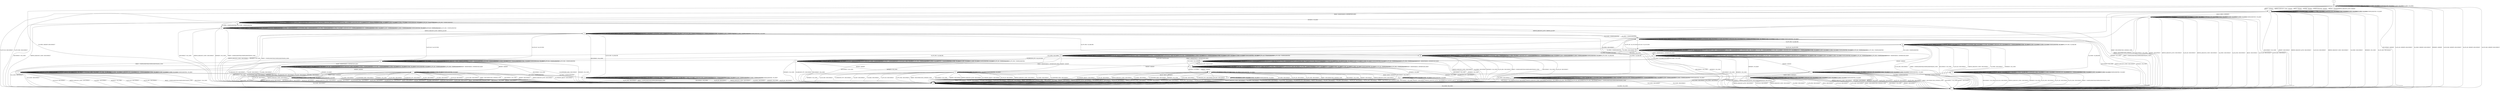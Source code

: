 digraph "" {
	graph ["Incoming time"=0.27768802642822266,
		"Outgoing time"=0.3613464832305908,
		Output="{'States': 32, 'Transitions': 683, 'Filename': '../results/ssh/OpenSSH-OpenSSH-msat-3.dot'}",
		Reference="{'States': 32, 'Transitions': 683, 'Filename': '../subjects/ssh/OpenSSH.dot'}",
		Solver=msat,
		Updated="{'States': 32, 'Transitions': 683, 'Filename': '../subjects/ssh/OpenSSH.dot'}",
		"f-measure"=1.0,
		precision=1.0,
		recall=1.0
	];
	a -> a	[key=0,
		label="SERVICE_REQUEST_AUTH / NO_RESP"];
	a -> a	[key=1,
		label="CH_WINDOW_ADJUST / NO_RESP"];
	a -> a	[key=2,
		label="DEBUG / NO_RESP"];
	a -> a	[key=3,
		label="UA_PK_OK / UNIMPLEMENTED"];
	a -> a	[key=4,
		label="SERVICE_REQUEST_CONN / NO_RESP"];
	a -> a	[key=5,
		label="UA_NONE / UNIMPLEMENTED"];
	a -> a	[key=6,
		label="UA_PK_NOK / UNIMPLEMENTED"];
	a -> a	[key=7,
		label="CH_OPEN / CH_MAX"];
	a -> a	[key=8,
		label="KEX30 / NO_RESP"];
	a -> a	[key=9,
		label="IGNORE / NO_RESP"];
	a -> a	[key=10,
		label="UNIMPLEMENTED / NO_RESP"];
	a -> a	[key=11,
		label="UA_PW_OK / UNIMPLEMENTED"];
	a -> a	[key=12,
		label="UA_PW_NOK / UNIMPLEMENTED"];
	a -> a	[key=13,
		label="REKEY / KEXINIT|KEX31+NEWKEYS|NO_RESP"];
	a -> j	[key=0,
		label="KEXINIT / KEXINIT"];
	a -> m	[key=0,
		label="DISCONNECT / NO_CONN"];
	a -> m	[key=1,
		label="CH_EXTENDED_DATA / DISCONNECT"];
	a -> m	[key=2,
		label="NEWKEYS / NO_CONN"];
	a -> m	[key=3,
		label="CH_REQUEST_PTY / DISCONNECT"];
	a -> m	[key=4,
		label="CH_EOF / DISCONNECT"];
	a -> m	[key=5,
		label="CH_DATA / DISCONNECT"];
	a -> r	[key=0,
		label="CH_CLOSE / DISCONNECT"];
	b -> b	[key=0,
		label="KEXINIT / UNIMPLEMENTED"];
	b -> b	[key=1,
		label="SERVICE_REQUEST_AUTH / SERVICE_ACCEPT"];
	b -> b	[key=2,
		label="CH_WINDOW_ADJUST / CH_NONE"];
	b -> b	[key=3,
		label="DEBUG / NO_RESP"];
	b -> b	[key=4,
		label="UA_NONE / UA_FAILURE"];
	b -> b	[key=5,
		label="CH_EXTENDED_DATA / CH_NONE"];
	b -> b	[key=6,
		label="CH_CLOSE / CH_NONE"];
	b -> b	[key=7,
		label="CH_REQUEST_PTY / CH_NONE"];
	b -> b	[key=8,
		label="KEX30 / UNIMPLEMENTED"];
	b -> b	[key=9,
		label="IGNORE / NO_RESP"];
	b -> b	[key=10,
		label="CH_EOF / CH_NONE"];
	b -> b	[key=11,
		label="CH_DATA / CH_NONE"];
	b -> b	[key=12,
		label="UNIMPLEMENTED / NO_RESP"];
	b -> f	[key=0,
		label="CH_OPEN / UNIMPLEMENTED"];
	b -> r	[key=0,
		label="DISCONNECT / NO_CONN"];
	b -> r	[key=1,
		label="UA_PK_OK / DISCONNECT"];
	b -> r	[key=2,
		label="SERVICE_REQUEST_CONN / DISCONNECT"];
	b -> r	[key=3,
		label="NEWKEYS / NO_CONN"];
	b -> r	[key=4,
		label="UA_PK_NOK / DISCONNECT"];
	b -> r	[key=5,
		label="UA_PW_OK / DISCONNECT"];
	b -> r	[key=6,
		label="UA_PW_NOK / DISCONNECT"];
	b -> r	[key=7,
		label="REKEY / UNIMPLEMENTED|UNIMPLEMENTED|NO_CONN"];
	c -> c	[key=0,
		label="SERVICE_REQUEST_AUTH / UNIMPLEMENTED"];
	c -> c	[key=1,
		label="CH_WINDOW_ADJUST / NO_RESP"];
	c -> c	[key=2,
		label="DEBUG / NO_RESP"];
	c -> c	[key=3,
		label="UA_PK_OK / UNIMPLEMENTED"];
	c -> c	[key=4,
		label="SERVICE_REQUEST_CONN / UNIMPLEMENTED"];
	c -> c	[key=5,
		label="UA_NONE / UNIMPLEMENTED"];
	c -> c	[key=6,
		label="CH_EXTENDED_DATA / NO_RESP"];
	c -> c	[key=7,
		label="UA_PK_NOK / UNIMPLEMENTED"];
	c -> c	[key=8,
		label="CH_OPEN / CH_MAX"];
	c -> c	[key=9,
		label="KEX30 / UNIMPLEMENTED"];
	c -> c	[key=10,
		label="IGNORE / NO_RESP"];
	c -> c	[key=11,
		label="CH_EOF / NO_RESP"];
	c -> c	[key=12,
		label="CH_DATA / NO_RESP"];
	c -> c	[key=13,
		label="UNIMPLEMENTED / NO_RESP"];
	c -> c	[key=14,
		label="UA_PW_OK / UNIMPLEMENTED"];
	c -> c	[key=15,
		label="UA_PW_NOK / UNIMPLEMENTED"];
	c -> m	[key=0,
		label="DISCONNECT / NO_CONN"];
	c -> m	[key=1,
		label="NEWKEYS / NO_CONN"];
	c -> m	[key=2,
		label="CH_REQUEST_PTY / DISCONNECT"];
	c -> q	[key=0,
		label="REKEY / KEXINIT|KEX31+NEWKEYS|NO_RESP"];
	c -> s	[key=0,
		label="CH_CLOSE / CH_CLOSE"];
	c -> ee	[key=0,
		label="KEXINIT / KEXINIT"];
	d -> d	[key=0,
		label="SERVICE_REQUEST_AUTH / NO_RESP"];
	d -> d	[key=1,
		label="CH_WINDOW_ADJUST / CH_NONE"];
	d -> d	[key=2,
		label="DEBUG / NO_RESP"];
	d -> d	[key=3,
		label="UA_PK_OK / UNIMPLEMENTED"];
	d -> d	[key=4,
		label="SERVICE_REQUEST_CONN / NO_RESP"];
	d -> d	[key=5,
		label="UA_NONE / UNIMPLEMENTED"];
	d -> d	[key=6,
		label="CH_EXTENDED_DATA / CH_NONE"];
	d -> d	[key=7,
		label="UA_PK_NOK / UNIMPLEMENTED"];
	d -> d	[key=8,
		label="CH_CLOSE / CH_NONE"];
	d -> d	[key=9,
		label="CH_REQUEST_PTY / CH_NONE"];
	d -> d	[key=10,
		label="KEX30 / NO_RESP"];
	d -> d	[key=11,
		label="IGNORE / NO_RESP"];
	d -> d	[key=12,
		label="CH_EOF / CH_NONE"];
	d -> d	[key=13,
		label="CH_DATA / CH_NONE"];
	d -> d	[key=14,
		label="UNIMPLEMENTED / NO_RESP"];
	d -> d	[key=15,
		label="UA_PW_OK / UNIMPLEMENTED"];
	d -> d	[key=16,
		label="UA_PW_NOK / UNIMPLEMENTED"];
	d -> d	[key=17,
		label="REKEY / KEXINIT|KEX31+NEWKEYS|NO_RESP"];
	d -> h	[key=0,
		label="KEXINIT / KEXINIT"];
	d -> n	[key=0,
		label="CH_OPEN / CH_OPEN_SUCCESS"];
	d -> r	[key=0,
		label="DISCONNECT / NO_CONN"];
	d -> r	[key=1,
		label="NEWKEYS / NO_CONN"];
	e -> e	[key=0,
		label="KEXINIT / UNIMPLEMENTED"];
	e -> e	[key=1,
		label="CH_WINDOW_ADJUST / CH_NONE"];
	e -> e	[key=2,
		label="DEBUG / NO_RESP"];
	e -> e	[key=3,
		label="UA_PK_OK / UNIMPLEMENTED"];
	e -> e	[key=4,
		label="UA_NONE / UNIMPLEMENTED"];
	e -> e	[key=5,
		label="CH_EXTENDED_DATA / CH_NONE"];
	e -> e	[key=6,
		label="UA_PK_NOK / UNIMPLEMENTED"];
	e -> e	[key=7,
		label="CH_CLOSE / CH_NONE"];
	e -> e	[key=8,
		label="CH_REQUEST_PTY / CH_NONE"];
	e -> e	[key=9,
		label="KEX30 / UNIMPLEMENTED"];
	e -> e	[key=10,
		label="IGNORE / NO_RESP"];
	e -> e	[key=11,
		label="CH_EOF / CH_NONE"];
	e -> e	[key=12,
		label="CH_DATA / CH_NONE"];
	e -> e	[key=13,
		label="UNIMPLEMENTED / NO_RESP"];
	e -> e	[key=14,
		label="UA_PW_OK / UNIMPLEMENTED"];
	e -> e	[key=15,
		label="UA_PW_NOK / UNIMPLEMENTED"];
	e -> i	[key=0,
		label="SERVICE_REQUEST_AUTH / SERVICE_ACCEPT"];
	e -> p	[key=0,
		label="CH_OPEN / UNIMPLEMENTED"];
	e -> r	[key=0,
		label="DISCONNECT / NO_CONN"];
	e -> r	[key=1,
		label="SERVICE_REQUEST_CONN / DISCONNECT"];
	e -> r	[key=2,
		label="NEWKEYS / NO_CONN"];
	e -> r	[key=3,
		label="REKEY / UNIMPLEMENTED|UNIMPLEMENTED|NO_CONN"];
	f -> b	[key=0,
		label="CH_CLOSE / UNIMPLEMENTED"];
	f -> f	[key=0,
		label="KEXINIT / UNIMPLEMENTED"];
	f -> f	[key=1,
		label="SERVICE_REQUEST_AUTH / SERVICE_ACCEPT"];
	f -> f	[key=2,
		label="CH_WINDOW_ADJUST / UNIMPLEMENTED"];
	f -> f	[key=3,
		label="DEBUG / NO_RESP"];
	f -> f	[key=4,
		label="UA_NONE / UA_FAILURE"];
	f -> f	[key=5,
		label="CH_EXTENDED_DATA / UNIMPLEMENTED"];
	f -> f	[key=6,
		label="CH_OPEN / CH_MAX"];
	f -> f	[key=7,
		label="CH_REQUEST_PTY / UNIMPLEMENTED"];
	f -> f	[key=8,
		label="KEX30 / UNIMPLEMENTED"];
	f -> f	[key=9,
		label="IGNORE / NO_RESP"];
	f -> f	[key=10,
		label="CH_EOF / UNIMPLEMENTED"];
	f -> f	[key=11,
		label="CH_DATA / UNIMPLEMENTED"];
	f -> f	[key=12,
		label="UNIMPLEMENTED / NO_RESP"];
	f -> m	[key=0,
		label="DISCONNECT / NO_CONN"];
	f -> m	[key=1,
		label="UA_PK_OK / DISCONNECT"];
	f -> m	[key=2,
		label="SERVICE_REQUEST_CONN / DISCONNECT"];
	f -> m	[key=3,
		label="NEWKEYS / NO_CONN"];
	f -> m	[key=4,
		label="UA_PK_NOK / DISCONNECT"];
	f -> m	[key=5,
		label="UA_PW_OK / DISCONNECT"];
	f -> m	[key=6,
		label="UA_PW_NOK / DISCONNECT"];
	f -> m	[key=7,
		label="REKEY / UNIMPLEMENTED|UNIMPLEMENTED|NO_CONN"];
	g -> a	[key=0,
		label="REKEY / KEXINIT|KEX31+NEWKEYS|NO_RESP"];
	g -> g	[key=0,
		label="SERVICE_REQUEST_AUTH / UNIMPLEMENTED"];
	g -> g	[key=1,
		label="CH_WINDOW_ADJUST / NO_RESP"];
	g -> g	[key=2,
		label="DEBUG / NO_RESP"];
	g -> g	[key=3,
		label="UA_PK_OK / UNIMPLEMENTED"];
	g -> g	[key=4,
		label="SERVICE_REQUEST_CONN / UNIMPLEMENTED"];
	g -> g	[key=5,
		label="UA_NONE / UNIMPLEMENTED"];
	g -> g	[key=6,
		label="UA_PK_NOK / UNIMPLEMENTED"];
	g -> g	[key=7,
		label="CH_OPEN / CH_MAX"];
	g -> g	[key=8,
		label="KEX30 / UNIMPLEMENTED"];
	g -> g	[key=9,
		label="IGNORE / NO_RESP"];
	g -> g	[key=10,
		label="UNIMPLEMENTED / NO_RESP"];
	g -> g	[key=11,
		label="UA_PW_OK / UNIMPLEMENTED"];
	g -> g	[key=12,
		label="UA_PW_NOK / UNIMPLEMENTED"];
	g -> j	[key=0,
		label="KEXINIT / KEXINIT"];
	g -> m	[key=0,
		label="DISCONNECT / NO_CONN"];
	g -> m	[key=1,
		label="CH_EXTENDED_DATA / DISCONNECT"];
	g -> m	[key=2,
		label="NEWKEYS / NO_CONN"];
	g -> m	[key=3,
		label="CH_REQUEST_PTY / DISCONNECT"];
	g -> m	[key=4,
		label="CH_EOF / DISCONNECT"];
	g -> m	[key=5,
		label="CH_DATA / DISCONNECT"];
	g -> r	[key=0,
		label="CH_CLOSE / DISCONNECT"];
	h -> h	[key=0,
		label="CH_WINDOW_ADJUST / CH_NONE"];
	h -> h	[key=1,
		label="DEBUG / NO_RESP"];
	h -> h	[key=2,
		label="CH_EXTENDED_DATA / CH_NONE"];
	h -> h	[key=3,
		label="CH_CLOSE / CH_NONE"];
	h -> h	[key=4,
		label="CH_REQUEST_PTY / CH_NONE"];
	h -> h	[key=5,
		label="IGNORE / NO_RESP"];
	h -> h	[key=6,
		label="CH_EOF / CH_NONE"];
	h -> h	[key=7,
		label="CH_DATA / CH_NONE"];
	h -> h	[key=8,
		label="UNIMPLEMENTED / NO_RESP"];
	h -> m	[key=0,
		label="CH_OPEN / DISCONNECT"];
	h -> r	[key=0,
		label="DISCONNECT / NO_CONN"];
	h -> r	[key=1,
		label="KEXINIT / DISCONNECT"];
	h -> r	[key=2,
		label="SERVICE_REQUEST_AUTH / DISCONNECT"];
	h -> r	[key=3,
		label="UA_PK_OK / DISCONNECT"];
	h -> r	[key=4,
		label="SERVICE_REQUEST_CONN / DISCONNECT"];
	h -> r	[key=5,
		label="UA_NONE / DISCONNECT"];
	h -> r	[key=6,
		label="NEWKEYS / NO_CONN"];
	h -> r	[key=7,
		label="UA_PK_NOK / DISCONNECT"];
	h -> r	[key=8,
		label="UA_PW_OK / DISCONNECT"];
	h -> r	[key=9,
		label="UA_PW_NOK / DISCONNECT"];
	h -> r	[key=10,
		label="REKEY / DISCONNECT|NO_CONN|NO_CONN"];
	h -> z	[key=0,
		label="KEX30 / KEX31+NEWKEYS"];
	i -> b	[key=0,
		label="UA_NONE / UA_FAILURE"];
	i -> i	[key=0,
		label="KEXINIT / UNIMPLEMENTED"];
	i -> i	[key=1,
		label="SERVICE_REQUEST_AUTH / SERVICE_ACCEPT"];
	i -> i	[key=2,
		label="CH_WINDOW_ADJUST / CH_NONE"];
	i -> i	[key=3,
		label="DEBUG / NO_RESP"];
	i -> i	[key=4,
		label="CH_EXTENDED_DATA / CH_NONE"];
	i -> i	[key=5,
		label="CH_CLOSE / CH_NONE"];
	i -> i	[key=6,
		label="CH_REQUEST_PTY / CH_NONE"];
	i -> i	[key=7,
		label="KEX30 / UNIMPLEMENTED"];
	i -> i	[key=8,
		label="IGNORE / NO_RESP"];
	i -> i	[key=9,
		label="CH_EOF / CH_NONE"];
	i -> i	[key=10,
		label="CH_DATA / CH_NONE"];
	i -> i	[key=11,
		label="UNIMPLEMENTED / NO_RESP"];
	i -> k	[key=0,
		label="CH_OPEN / UNIMPLEMENTED"];
	i -> r	[key=0,
		label="DISCONNECT / NO_CONN"];
	i -> r	[key=1,
		label="SERVICE_REQUEST_CONN / DISCONNECT"];
	i -> r	[key=2,
		label="NEWKEYS / NO_CONN"];
	i -> r	[key=3,
		label="REKEY / UNIMPLEMENTED|UNIMPLEMENTED|NO_CONN"];
	i -> s	[key=0,
		label="UA_PK_OK / UA_SUCCESS"];
	i -> s	[key=1,
		label="UA_PW_OK / UA_SUCCESS"];
	i -> v	[key=0,
		label="UA_PK_NOK / UA_FAILURE"];
	i -> aa	[key=0,
		label="UA_PW_NOK / UA_FAILURE"];
	j -> j	[key=0,
		label="DEBUG / NO_RESP"];
	j -> j	[key=1,
		label="CH_OPEN / CH_MAX"];
	j -> j	[key=2,
		label="IGNORE / NO_RESP"];
	j -> j	[key=3,
		label="UNIMPLEMENTED / NO_RESP"];
	j -> l	[key=0,
		label="KEX30 / KEX31+NEWKEYS"];
	j -> m	[key=0,
		label="DISCONNECT / NO_CONN"];
	j -> m	[key=1,
		label="KEXINIT / DISCONNECT"];
	j -> m	[key=2,
		label="SERVICE_REQUEST_AUTH / DISCONNECT"];
	j -> m	[key=3,
		label="CH_WINDOW_ADJUST / DISCONNECT"];
	j -> m	[key=4,
		label="UA_PK_OK / DISCONNECT"];
	j -> m	[key=5,
		label="SERVICE_REQUEST_CONN / DISCONNECT"];
	j -> m	[key=6,
		label="UA_NONE / DISCONNECT"];
	j -> m	[key=7,
		label="CH_EXTENDED_DATA / DISCONNECT"];
	j -> m	[key=8,
		label="NEWKEYS / NO_CONN"];
	j -> m	[key=9,
		label="UA_PK_NOK / DISCONNECT"];
	j -> m	[key=10,
		label="CH_REQUEST_PTY / DISCONNECT"];
	j -> m	[key=11,
		label="CH_EOF / DISCONNECT"];
	j -> m	[key=12,
		label="CH_DATA / DISCONNECT"];
	j -> m	[key=13,
		label="UA_PW_OK / DISCONNECT"];
	j -> m	[key=14,
		label="UA_PW_NOK / DISCONNECT"];
	j -> m	[key=15,
		label="REKEY / DISCONNECT|NO_CONN|NO_CONN"];
	j -> r	[key=0,
		label="CH_CLOSE / DISCONNECT"];
	k -> f	[key=0,
		label="UA_NONE / UA_FAILURE"];
	k -> g	[key=0,
		label="UA_PK_OK / UA_SUCCESS"];
	k -> g	[key=1,
		label="UA_PW_OK / UA_SUCCESS"];
	k -> i	[key=0,
		label="CH_CLOSE / UNIMPLEMENTED"];
	k -> k	[key=0,
		label="KEXINIT / UNIMPLEMENTED"];
	k -> k	[key=1,
		label="SERVICE_REQUEST_AUTH / SERVICE_ACCEPT"];
	k -> k	[key=2,
		label="CH_WINDOW_ADJUST / UNIMPLEMENTED"];
	k -> k	[key=3,
		label="DEBUG / NO_RESP"];
	k -> k	[key=4,
		label="CH_EXTENDED_DATA / UNIMPLEMENTED"];
	k -> k	[key=5,
		label="CH_OPEN / CH_MAX"];
	k -> k	[key=6,
		label="CH_REQUEST_PTY / UNIMPLEMENTED"];
	k -> k	[key=7,
		label="KEX30 / UNIMPLEMENTED"];
	k -> k	[key=8,
		label="IGNORE / NO_RESP"];
	k -> k	[key=9,
		label="CH_EOF / UNIMPLEMENTED"];
	k -> k	[key=10,
		label="CH_DATA / UNIMPLEMENTED"];
	k -> k	[key=11,
		label="UNIMPLEMENTED / NO_RESP"];
	k -> m	[key=0,
		label="DISCONNECT / NO_CONN"];
	k -> m	[key=1,
		label="SERVICE_REQUEST_CONN / DISCONNECT"];
	k -> m	[key=2,
		label="NEWKEYS / NO_CONN"];
	k -> m	[key=3,
		label="REKEY / UNIMPLEMENTED|UNIMPLEMENTED|NO_CONN"];
	k -> u	[key=0,
		label="UA_PK_NOK / UA_FAILURE"];
	k -> bb	[key=0,
		label="UA_PW_NOK / UA_FAILURE"];
	l -> a	[key=0,
		label="NEWKEYS / NO_RESP"];
	l -> l	[key=0,
		label="DEBUG / NO_RESP"];
	l -> l	[key=1,
		label="CH_OPEN / CH_MAX"];
	l -> l	[key=2,
		label="IGNORE / NO_RESP"];
	l -> l	[key=3,
		label="UNIMPLEMENTED / NO_RESP"];
	l -> m	[key=0,
		label="DISCONNECT / NO_CONN"];
	l -> m	[key=1,
		label="KEXINIT / DISCONNECT"];
	l -> m	[key=2,
		label="SERVICE_REQUEST_AUTH / DISCONNECT"];
	l -> m	[key=3,
		label="CH_WINDOW_ADJUST / DISCONNECT"];
	l -> m	[key=4,
		label="UA_PK_OK / DISCONNECT"];
	l -> m	[key=5,
		label="SERVICE_REQUEST_CONN / DISCONNECT"];
	l -> m	[key=6,
		label="UA_NONE / DISCONNECT"];
	l -> m	[key=7,
		label="CH_EXTENDED_DATA / DISCONNECT"];
	l -> m	[key=8,
		label="UA_PK_NOK / DISCONNECT"];
	l -> m	[key=9,
		label="CH_REQUEST_PTY / DISCONNECT"];
	l -> m	[key=10,
		label="KEX30 / DISCONNECT"];
	l -> m	[key=11,
		label="CH_EOF / DISCONNECT"];
	l -> m	[key=12,
		label="CH_DATA / DISCONNECT"];
	l -> m	[key=13,
		label="UA_PW_OK / DISCONNECT"];
	l -> m	[key=14,
		label="UA_PW_NOK / DISCONNECT"];
	l -> m	[key=15,
		label="REKEY / DISCONNECT|NO_CONN|NO_CONN"];
	l -> r	[key=0,
		label="CH_CLOSE / DISCONNECT"];
	m -> m	[key=0,
		label="DISCONNECT / NO_CONN"];
	m -> m	[key=1,
		label="KEXINIT / NO_CONN"];
	m -> m	[key=2,
		label="SERVICE_REQUEST_AUTH / NO_CONN"];
	m -> m	[key=3,
		label="CH_WINDOW_ADJUST / NO_CONN"];
	m -> m	[key=4,
		label="DEBUG / NO_CONN"];
	m -> m	[key=5,
		label="UA_PK_OK / NO_CONN"];
	m -> m	[key=6,
		label="SERVICE_REQUEST_CONN / NO_CONN"];
	m -> m	[key=7,
		label="UA_NONE / NO_CONN"];
	m -> m	[key=8,
		label="CH_EXTENDED_DATA / NO_CONN"];
	m -> m	[key=9,
		label="NEWKEYS / NO_CONN"];
	m -> m	[key=10,
		label="UA_PK_NOK / NO_CONN"];
	m -> m	[key=11,
		label="CH_OPEN / CH_MAX"];
	m -> m	[key=12,
		label="CH_REQUEST_PTY / NO_CONN"];
	m -> m	[key=13,
		label="KEX30 / NO_CONN"];
	m -> m	[key=14,
		label="IGNORE / NO_CONN"];
	m -> m	[key=15,
		label="CH_EOF / NO_CONN"];
	m -> m	[key=16,
		label="CH_DATA / NO_CONN"];
	m -> m	[key=17,
		label="UNIMPLEMENTED / NO_CONN"];
	m -> m	[key=18,
		label="UA_PW_OK / NO_CONN"];
	m -> m	[key=19,
		label="UA_PW_NOK / NO_CONN"];
	m -> m	[key=20,
		label="REKEY / NO_CONN|NO_CONN|NO_CONN"];
	m -> r	[key=0,
		label="CH_CLOSE / NO_CONN"];
	n -> d	[key=0,
		label="CH_CLOSE / CH_CLOSE"];
	n -> m	[key=0,
		label="DISCONNECT / NO_CONN"];
	n -> m	[key=1,
		label="NEWKEYS / NO_CONN"];
	n -> n	[key=0,
		label="SERVICE_REQUEST_AUTH / NO_RESP"];
	n -> n	[key=1,
		label="CH_WINDOW_ADJUST / NO_RESP"];
	n -> n	[key=2,
		label="DEBUG / NO_RESP"];
	n -> n	[key=3,
		label="UA_PK_OK / UNIMPLEMENTED"];
	n -> n	[key=4,
		label="SERVICE_REQUEST_CONN / NO_RESP"];
	n -> n	[key=5,
		label="UA_NONE / UNIMPLEMENTED"];
	n -> n	[key=6,
		label="CH_EXTENDED_DATA / NO_RESP"];
	n -> n	[key=7,
		label="UA_PK_NOK / UNIMPLEMENTED"];
	n -> n	[key=8,
		label="CH_OPEN / CH_MAX"];
	n -> n	[key=9,
		label="KEX30 / NO_RESP"];
	n -> n	[key=10,
		label="IGNORE / NO_RESP"];
	n -> n	[key=11,
		label="CH_EOF / NO_RESP"];
	n -> n	[key=12,
		label="CH_DATA / NO_RESP"];
	n -> n	[key=13,
		label="UNIMPLEMENTED / NO_RESP"];
	n -> n	[key=14,
		label="UA_PW_OK / UNIMPLEMENTED"];
	n -> n	[key=15,
		label="UA_PW_NOK / UNIMPLEMENTED"];
	n -> n	[key=16,
		label="REKEY / KEXINIT|KEX31+NEWKEYS|NO_RESP"];
	n -> q	[key=0,
		label="CH_REQUEST_PTY / CH_SUCCESS"];
	n -> cc	[key=0,
		label="KEXINIT / KEXINIT"];
	o -> m	[key=0,
		label="CH_OPEN / DISCONNECT"];
	o -> o	[key=0,
		label="CH_WINDOW_ADJUST / CH_NONE"];
	o -> o	[key=1,
		label="DEBUG / NO_RESP"];
	o -> o	[key=2,
		label="CH_EXTENDED_DATA / CH_NONE"];
	o -> o	[key=3,
		label="CH_CLOSE / CH_NONE"];
	o -> o	[key=4,
		label="CH_REQUEST_PTY / CH_NONE"];
	o -> o	[key=5,
		label="IGNORE / NO_RESP"];
	o -> o	[key=6,
		label="CH_EOF / CH_NONE"];
	o -> o	[key=7,
		label="CH_DATA / CH_NONE"];
	o -> o	[key=8,
		label="UNIMPLEMENTED / NO_RESP"];
	o -> r	[key=0,
		label="DISCONNECT / NO_CONN"];
	o -> r	[key=1,
		label="KEXINIT / DISCONNECT"];
	o -> r	[key=2,
		label="SERVICE_REQUEST_AUTH / DISCONNECT"];
	o -> r	[key=3,
		label="UA_PK_OK / DISCONNECT"];
	o -> r	[key=4,
		label="SERVICE_REQUEST_CONN / DISCONNECT"];
	o -> r	[key=5,
		label="UA_NONE / DISCONNECT"];
	o -> r	[key=6,
		label="NEWKEYS / NO_CONN"];
	o -> r	[key=7,
		label="UA_PK_NOK / DISCONNECT"];
	o -> r	[key=8,
		label="UA_PW_OK / DISCONNECT"];
	o -> r	[key=9,
		label="UA_PW_NOK / DISCONNECT"];
	o -> r	[key=10,
		label="REKEY / DISCONNECT|NO_CONN|NO_CONN"];
	o -> t	[key=0,
		label="KEX30 / KEX31+NEWKEYS"];
	p -> e	[key=0,
		label="CH_CLOSE / UNIMPLEMENTED"];
	p -> k	[key=0,
		label="SERVICE_REQUEST_AUTH / SERVICE_ACCEPT"];
	p -> m	[key=0,
		label="DISCONNECT / NO_CONN"];
	p -> m	[key=1,
		label="SERVICE_REQUEST_CONN / DISCONNECT"];
	p -> m	[key=2,
		label="NEWKEYS / NO_CONN"];
	p -> m	[key=3,
		label="REKEY / UNIMPLEMENTED|UNIMPLEMENTED|NO_CONN"];
	p -> p	[key=0,
		label="KEXINIT / UNIMPLEMENTED"];
	p -> p	[key=1,
		label="CH_WINDOW_ADJUST / UNIMPLEMENTED"];
	p -> p	[key=2,
		label="DEBUG / NO_RESP"];
	p -> p	[key=3,
		label="UA_PK_OK / UNIMPLEMENTED"];
	p -> p	[key=4,
		label="UA_NONE / UNIMPLEMENTED"];
	p -> p	[key=5,
		label="CH_EXTENDED_DATA / UNIMPLEMENTED"];
	p -> p	[key=6,
		label="UA_PK_NOK / UNIMPLEMENTED"];
	p -> p	[key=7,
		label="CH_OPEN / CH_MAX"];
	p -> p	[key=8,
		label="CH_REQUEST_PTY / UNIMPLEMENTED"];
	p -> p	[key=9,
		label="KEX30 / UNIMPLEMENTED"];
	p -> p	[key=10,
		label="IGNORE / NO_RESP"];
	p -> p	[key=11,
		label="CH_EOF / UNIMPLEMENTED"];
	p -> p	[key=12,
		label="CH_DATA / UNIMPLEMENTED"];
	p -> p	[key=13,
		label="UNIMPLEMENTED / NO_RESP"];
	p -> p	[key=14,
		label="UA_PW_OK / UNIMPLEMENTED"];
	p -> p	[key=15,
		label="UA_PW_NOK / UNIMPLEMENTED"];
	q -> d	[key=0,
		label="CH_CLOSE / CH_CLOSE"];
	q -> m	[key=0,
		label="DISCONNECT / NO_CONN"];
	q -> m	[key=1,
		label="NEWKEYS / NO_CONN"];
	q -> m	[key=2,
		label="CH_REQUEST_PTY / DISCONNECT"];
	q -> q	[key=0,
		label="SERVICE_REQUEST_AUTH / NO_RESP"];
	q -> q	[key=1,
		label="CH_WINDOW_ADJUST / NO_RESP"];
	q -> q	[key=2,
		label="DEBUG / NO_RESP"];
	q -> q	[key=3,
		label="UA_PK_OK / UNIMPLEMENTED"];
	q -> q	[key=4,
		label="SERVICE_REQUEST_CONN / NO_RESP"];
	q -> q	[key=5,
		label="UA_NONE / UNIMPLEMENTED"];
	q -> q	[key=6,
		label="CH_EXTENDED_DATA / NO_RESP"];
	q -> q	[key=7,
		label="UA_PK_NOK / UNIMPLEMENTED"];
	q -> q	[key=8,
		label="CH_OPEN / CH_MAX"];
	q -> q	[key=9,
		label="KEX30 / NO_RESP"];
	q -> q	[key=10,
		label="IGNORE / NO_RESP"];
	q -> q	[key=11,
		label="CH_EOF / NO_RESP"];
	q -> q	[key=12,
		label="CH_DATA / NO_RESP"];
	q -> q	[key=13,
		label="UNIMPLEMENTED / NO_RESP"];
	q -> q	[key=14,
		label="UA_PW_OK / UNIMPLEMENTED"];
	q -> q	[key=15,
		label="UA_PW_NOK / UNIMPLEMENTED"];
	q -> q	[key=16,
		label="REKEY / KEXINIT|KEX31+NEWKEYS|NO_RESP"];
	q -> ee	[key=0,
		label="KEXINIT / KEXINIT"];
	r -> m	[key=0,
		label="CH_OPEN / NO_CONN"];
	r -> r	[key=0,
		label="DISCONNECT / NO_CONN"];
	r -> r	[key=1,
		label="KEXINIT / NO_CONN"];
	r -> r	[key=2,
		label="SERVICE_REQUEST_AUTH / NO_CONN"];
	r -> r	[key=3,
		label="CH_WINDOW_ADJUST / CH_NONE"];
	r -> r	[key=4,
		label="DEBUG / NO_CONN"];
	r -> r	[key=5,
		label="UA_PK_OK / NO_CONN"];
	r -> r	[key=6,
		label="SERVICE_REQUEST_CONN / NO_CONN"];
	r -> r	[key=7,
		label="UA_NONE / NO_CONN"];
	r -> r	[key=8,
		label="CH_EXTENDED_DATA / CH_NONE"];
	r -> r	[key=9,
		label="NEWKEYS / NO_CONN"];
	r -> r	[key=10,
		label="UA_PK_NOK / NO_CONN"];
	r -> r	[key=11,
		label="CH_CLOSE / CH_NONE"];
	r -> r	[key=12,
		label="CH_REQUEST_PTY / CH_NONE"];
	r -> r	[key=13,
		label="KEX30 / NO_CONN"];
	r -> r	[key=14,
		label="IGNORE / NO_CONN"];
	r -> r	[key=15,
		label="CH_EOF / CH_NONE"];
	r -> r	[key=16,
		label="CH_DATA / CH_NONE"];
	r -> r	[key=17,
		label="UNIMPLEMENTED / NO_CONN"];
	r -> r	[key=18,
		label="UA_PW_OK / NO_CONN"];
	r -> r	[key=19,
		label="UA_PW_NOK / NO_CONN"];
	r -> r	[key=20,
		label="REKEY / NO_CONN|NO_CONN|NO_CONN"];
	s -> d	[key=0,
		label="REKEY / KEXINIT|KEX31+NEWKEYS|NO_RESP"];
	s -> h	[key=0,
		label="KEXINIT / KEXINIT"];
	s -> r	[key=0,
		label="DISCONNECT / NO_CONN"];
	s -> r	[key=1,
		label="NEWKEYS / NO_CONN"];
	s -> s	[key=0,
		label="SERVICE_REQUEST_AUTH / UNIMPLEMENTED"];
	s -> s	[key=1,
		label="CH_WINDOW_ADJUST / CH_NONE"];
	s -> s	[key=2,
		label="DEBUG / NO_RESP"];
	s -> s	[key=3,
		label="UA_PK_OK / UNIMPLEMENTED"];
	s -> s	[key=4,
		label="SERVICE_REQUEST_CONN / UNIMPLEMENTED"];
	s -> s	[key=5,
		label="UA_NONE / UNIMPLEMENTED"];
	s -> s	[key=6,
		label="CH_EXTENDED_DATA / CH_NONE"];
	s -> s	[key=7,
		label="UA_PK_NOK / UNIMPLEMENTED"];
	s -> s	[key=8,
		label="CH_CLOSE / CH_NONE"];
	s -> s	[key=9,
		label="CH_REQUEST_PTY / CH_NONE"];
	s -> s	[key=10,
		label="KEX30 / UNIMPLEMENTED"];
	s -> s	[key=11,
		label="IGNORE / NO_RESP"];
	s -> s	[key=12,
		label="CH_EOF / CH_NONE"];
	s -> s	[key=13,
		label="CH_DATA / CH_NONE"];
	s -> s	[key=14,
		label="UNIMPLEMENTED / NO_RESP"];
	s -> s	[key=15,
		label="UA_PW_OK / UNIMPLEMENTED"];
	s -> s	[key=16,
		label="UA_PW_NOK / UNIMPLEMENTED"];
	s -> ff	[key=0,
		label="CH_OPEN / CH_OPEN_SUCCESS"];
	t -> e	[key=0,
		label="NEWKEYS / NO_RESP"];
	t -> m	[key=0,
		label="CH_OPEN / DISCONNECT"];
	t -> r	[key=0,
		label="DISCONNECT / NO_CONN"];
	t -> r	[key=1,
		label="KEXINIT / DISCONNECT"];
	t -> r	[key=2,
		label="SERVICE_REQUEST_AUTH / DISCONNECT"];
	t -> r	[key=3,
		label="UA_PK_OK / DISCONNECT"];
	t -> r	[key=4,
		label="SERVICE_REQUEST_CONN / DISCONNECT"];
	t -> r	[key=5,
		label="UA_NONE / DISCONNECT"];
	t -> r	[key=6,
		label="UA_PK_NOK / DISCONNECT"];
	t -> r	[key=7,
		label="KEX30 / DISCONNECT"];
	t -> r	[key=8,
		label="UA_PW_OK / DISCONNECT"];
	t -> r	[key=9,
		label="UA_PW_NOK / DISCONNECT"];
	t -> r	[key=10,
		label="REKEY / DISCONNECT|NO_CONN|NO_CONN"];
	t -> t	[key=0,
		label="CH_WINDOW_ADJUST / CH_NONE"];
	t -> t	[key=1,
		label="DEBUG / NO_RESP"];
	t -> t	[key=2,
		label="CH_EXTENDED_DATA / CH_NONE"];
	t -> t	[key=3,
		label="CH_CLOSE / CH_NONE"];
	t -> t	[key=4,
		label="CH_REQUEST_PTY / CH_NONE"];
	t -> t	[key=5,
		label="IGNORE / NO_RESP"];
	t -> t	[key=6,
		label="CH_EOF / CH_NONE"];
	t -> t	[key=7,
		label="CH_DATA / CH_NONE"];
	t -> t	[key=8,
		label="UNIMPLEMENTED / NO_RESP"];
	u -> m	[key=0,
		label="DISCONNECT / NO_CONN"];
	u -> m	[key=1,
		label="UA_PK_OK / DISCONNECT"];
	u -> m	[key=2,
		label="SERVICE_REQUEST_CONN / DISCONNECT"];
	u -> m	[key=3,
		label="UA_NONE / DISCONNECT"];
	u -> m	[key=4,
		label="NEWKEYS / NO_CONN"];
	u -> m	[key=5,
		label="UA_PW_OK / DISCONNECT"];
	u -> m	[key=6,
		label="UA_PW_NOK / DISCONNECT"];
	u -> m	[key=7,
		label="REKEY / UNIMPLEMENTED|UNIMPLEMENTED|NO_CONN"];
	u -> u	[key=0,
		label="KEXINIT / UNIMPLEMENTED"];
	u -> u	[key=1,
		label="SERVICE_REQUEST_AUTH / SERVICE_ACCEPT"];
	u -> u	[key=2,
		label="CH_WINDOW_ADJUST / UNIMPLEMENTED"];
	u -> u	[key=3,
		label="DEBUG / NO_RESP"];
	u -> u	[key=4,
		label="CH_EXTENDED_DATA / UNIMPLEMENTED"];
	u -> u	[key=5,
		label="UA_PK_NOK / UA_FAILURE"];
	u -> u	[key=6,
		label="CH_OPEN / CH_MAX"];
	u -> u	[key=7,
		label="CH_REQUEST_PTY / UNIMPLEMENTED"];
	u -> u	[key=8,
		label="KEX30 / UNIMPLEMENTED"];
	u -> u	[key=9,
		label="IGNORE / NO_RESP"];
	u -> u	[key=10,
		label="CH_EOF / UNIMPLEMENTED"];
	u -> u	[key=11,
		label="CH_DATA / UNIMPLEMENTED"];
	u -> u	[key=12,
		label="UNIMPLEMENTED / NO_RESP"];
	u -> v	[key=0,
		label="CH_CLOSE / UNIMPLEMENTED"];
	v -> r	[key=0,
		label="DISCONNECT / NO_CONN"];
	v -> r	[key=1,
		label="UA_PK_OK / DISCONNECT"];
	v -> r	[key=2,
		label="SERVICE_REQUEST_CONN / DISCONNECT"];
	v -> r	[key=3,
		label="UA_NONE / DISCONNECT"];
	v -> r	[key=4,
		label="NEWKEYS / NO_CONN"];
	v -> r	[key=5,
		label="UA_PW_OK / DISCONNECT"];
	v -> r	[key=6,
		label="UA_PW_NOK / DISCONNECT"];
	v -> r	[key=7,
		label="REKEY / UNIMPLEMENTED|UNIMPLEMENTED|NO_CONN"];
	v -> u	[key=0,
		label="CH_OPEN / UNIMPLEMENTED"];
	v -> v	[key=0,
		label="KEXINIT / UNIMPLEMENTED"];
	v -> v	[key=1,
		label="SERVICE_REQUEST_AUTH / SERVICE_ACCEPT"];
	v -> v	[key=2,
		label="CH_WINDOW_ADJUST / CH_NONE"];
	v -> v	[key=3,
		label="DEBUG / NO_RESP"];
	v -> v	[key=4,
		label="CH_EXTENDED_DATA / CH_NONE"];
	v -> v	[key=5,
		label="UA_PK_NOK / UA_FAILURE"];
	v -> v	[key=6,
		label="CH_CLOSE / CH_NONE"];
	v -> v	[key=7,
		label="CH_REQUEST_PTY / CH_NONE"];
	v -> v	[key=8,
		label="KEX30 / UNIMPLEMENTED"];
	v -> v	[key=9,
		label="IGNORE / NO_RESP"];
	v -> v	[key=10,
		label="CH_EOF / CH_NONE"];
	v -> v	[key=11,
		label="CH_DATA / CH_NONE"];
	v -> v	[key=12,
		label="UNIMPLEMENTED / NO_RESP"];
	w -> m	[key=0,
		label="DISCONNECT / NO_CONN"];
	w -> m	[key=1,
		label="KEXINIT / DISCONNECT"];
	w -> m	[key=2,
		label="SERVICE_REQUEST_AUTH / DISCONNECT"];
	w -> m	[key=3,
		label="CH_WINDOW_ADJUST / DISCONNECT"];
	w -> m	[key=4,
		label="UA_PK_OK / DISCONNECT"];
	w -> m	[key=5,
		label="SERVICE_REQUEST_CONN / DISCONNECT"];
	w -> m	[key=6,
		label="UA_NONE / DISCONNECT"];
	w -> m	[key=7,
		label="CH_EXTENDED_DATA / DISCONNECT"];
	w -> m	[key=8,
		label="UA_PK_NOK / DISCONNECT"];
	w -> m	[key=9,
		label="CH_REQUEST_PTY / DISCONNECT"];
	w -> m	[key=10,
		label="KEX30 / DISCONNECT"];
	w -> m	[key=11,
		label="CH_EOF / DISCONNECT"];
	w -> m	[key=12,
		label="CH_DATA / DISCONNECT"];
	w -> m	[key=13,
		label="UA_PW_OK / DISCONNECT"];
	w -> m	[key=14,
		label="UA_PW_NOK / DISCONNECT"];
	w -> m	[key=15,
		label="REKEY / DISCONNECT|NO_CONN|NO_CONN"];
	w -> n	[key=0,
		label="NEWKEYS / NO_RESP"];
	w -> r	[key=0,
		label="CH_CLOSE / DISCONNECT"];
	w -> w	[key=0,
		label="DEBUG / NO_RESP"];
	w -> w	[key=1,
		label="CH_OPEN / CH_MAX"];
	w -> w	[key=2,
		label="IGNORE / NO_RESP"];
	w -> w	[key=3,
		label="UNIMPLEMENTED / NO_RESP"];
	x -> m	[key=0,
		label="DISCONNECT / NO_CONN"];
	x -> m	[key=1,
		label="KEXINIT / DISCONNECT"];
	x -> m	[key=2,
		label="SERVICE_REQUEST_AUTH / DISCONNECT"];
	x -> m	[key=3,
		label="CH_WINDOW_ADJUST / DISCONNECT"];
	x -> m	[key=4,
		label="UA_PK_OK / DISCONNECT"];
	x -> m	[key=5,
		label="SERVICE_REQUEST_CONN / DISCONNECT"];
	x -> m	[key=6,
		label="UA_NONE / DISCONNECT"];
	x -> m	[key=7,
		label="CH_EXTENDED_DATA / DISCONNECT"];
	x -> m	[key=8,
		label="UA_PK_NOK / DISCONNECT"];
	x -> m	[key=9,
		label="CH_REQUEST_PTY / DISCONNECT"];
	x -> m	[key=10,
		label="KEX30 / DISCONNECT"];
	x -> m	[key=11,
		label="CH_EOF / DISCONNECT"];
	x -> m	[key=12,
		label="CH_DATA / DISCONNECT"];
	x -> m	[key=13,
		label="UA_PW_OK / DISCONNECT"];
	x -> m	[key=14,
		label="UA_PW_NOK / DISCONNECT"];
	x -> m	[key=15,
		label="REKEY / DISCONNECT|NO_CONN|NO_CONN"];
	x -> q	[key=0,
		label="NEWKEYS / NO_RESP"];
	x -> r	[key=0,
		label="CH_CLOSE / DISCONNECT"];
	x -> x	[key=0,
		label="DEBUG / NO_RESP"];
	x -> x	[key=1,
		label="CH_OPEN / CH_MAX"];
	x -> x	[key=2,
		label="IGNORE / NO_RESP"];
	x -> x	[key=3,
		label="UNIMPLEMENTED / NO_RESP"];
	y -> dd	[key=0];
	z -> d	[key=0,
		label="NEWKEYS / NO_RESP"];
	z -> m	[key=0,
		label="CH_OPEN / DISCONNECT"];
	z -> r	[key=0,
		label="DISCONNECT / NO_CONN"];
	z -> r	[key=1,
		label="KEXINIT / DISCONNECT"];
	z -> r	[key=2,
		label="SERVICE_REQUEST_AUTH / DISCONNECT"];
	z -> r	[key=3,
		label="UA_PK_OK / DISCONNECT"];
	z -> r	[key=4,
		label="SERVICE_REQUEST_CONN / DISCONNECT"];
	z -> r	[key=5,
		label="UA_NONE / DISCONNECT"];
	z -> r	[key=6,
		label="UA_PK_NOK / DISCONNECT"];
	z -> r	[key=7,
		label="KEX30 / DISCONNECT"];
	z -> r	[key=8,
		label="UA_PW_OK / DISCONNECT"];
	z -> r	[key=9,
		label="UA_PW_NOK / DISCONNECT"];
	z -> r	[key=10,
		label="REKEY / DISCONNECT|NO_CONN|NO_CONN"];
	z -> z	[key=0,
		label="CH_WINDOW_ADJUST / CH_NONE"];
	z -> z	[key=1,
		label="DEBUG / NO_RESP"];
	z -> z	[key=2,
		label="CH_EXTENDED_DATA / CH_NONE"];
	z -> z	[key=3,
		label="CH_CLOSE / CH_NONE"];
	z -> z	[key=4,
		label="CH_REQUEST_PTY / CH_NONE"];
	z -> z	[key=5,
		label="IGNORE / NO_RESP"];
	z -> z	[key=6,
		label="CH_EOF / CH_NONE"];
	z -> z	[key=7,
		label="CH_DATA / CH_NONE"];
	z -> z	[key=8,
		label="UNIMPLEMENTED / NO_RESP"];
	aa -> r	[key=0,
		label="DISCONNECT / NO_CONN"];
	aa -> r	[key=1,
		label="UA_PK_OK / DISCONNECT"];
	aa -> r	[key=2,
		label="SERVICE_REQUEST_CONN / DISCONNECT"];
	aa -> r	[key=3,
		label="UA_NONE / DISCONNECT"];
	aa -> r	[key=4,
		label="NEWKEYS / NO_CONN"];
	aa -> r	[key=5,
		label="UA_PK_NOK / DISCONNECT"];
	aa -> r	[key=6,
		label="REKEY / UNIMPLEMENTED|UNIMPLEMENTED|NO_CONN"];
	aa -> s	[key=0,
		label="UA_PW_OK / UA_SUCCESS"];
	aa -> aa	[key=0,
		label="KEXINIT / UNIMPLEMENTED"];
	aa -> aa	[key=1,
		label="SERVICE_REQUEST_AUTH / SERVICE_ACCEPT"];
	aa -> aa	[key=2,
		label="CH_WINDOW_ADJUST / CH_NONE"];
	aa -> aa	[key=3,
		label="DEBUG / NO_RESP"];
	aa -> aa	[key=4,
		label="CH_EXTENDED_DATA / CH_NONE"];
	aa -> aa	[key=5,
		label="CH_CLOSE / CH_NONE"];
	aa -> aa	[key=6,
		label="CH_REQUEST_PTY / CH_NONE"];
	aa -> aa	[key=7,
		label="KEX30 / UNIMPLEMENTED"];
	aa -> aa	[key=8,
		label="IGNORE / NO_RESP"];
	aa -> aa	[key=9,
		label="CH_EOF / CH_NONE"];
	aa -> aa	[key=10,
		label="CH_DATA / CH_NONE"];
	aa -> aa	[key=11,
		label="UNIMPLEMENTED / NO_RESP"];
	aa -> aa	[key=12,
		label="UA_PW_NOK / UA_FAILURE"];
	aa -> bb	[key=0,
		label="CH_OPEN / UNIMPLEMENTED"];
	bb -> g	[key=0,
		label="UA_PW_OK / UA_SUCCESS"];
	bb -> m	[key=0,
		label="DISCONNECT / NO_CONN"];
	bb -> m	[key=1,
		label="UA_PK_OK / DISCONNECT"];
	bb -> m	[key=2,
		label="SERVICE_REQUEST_CONN / DISCONNECT"];
	bb -> m	[key=3,
		label="UA_NONE / DISCONNECT"];
	bb -> m	[key=4,
		label="NEWKEYS / NO_CONN"];
	bb -> m	[key=5,
		label="UA_PK_NOK / DISCONNECT"];
	bb -> m	[key=6,
		label="REKEY / UNIMPLEMENTED|UNIMPLEMENTED|NO_CONN"];
	bb -> aa	[key=0,
		label="CH_CLOSE / UNIMPLEMENTED"];
	bb -> bb	[key=0,
		label="KEXINIT / UNIMPLEMENTED"];
	bb -> bb	[key=1,
		label="SERVICE_REQUEST_AUTH / SERVICE_ACCEPT"];
	bb -> bb	[key=2,
		label="CH_WINDOW_ADJUST / UNIMPLEMENTED"];
	bb -> bb	[key=3,
		label="DEBUG / NO_RESP"];
	bb -> bb	[key=4,
		label="CH_EXTENDED_DATA / UNIMPLEMENTED"];
	bb -> bb	[key=5,
		label="CH_OPEN / CH_MAX"];
	bb -> bb	[key=6,
		label="CH_REQUEST_PTY / UNIMPLEMENTED"];
	bb -> bb	[key=7,
		label="KEX30 / UNIMPLEMENTED"];
	bb -> bb	[key=8,
		label="IGNORE / NO_RESP"];
	bb -> bb	[key=9,
		label="CH_EOF / UNIMPLEMENTED"];
	bb -> bb	[key=10,
		label="CH_DATA / UNIMPLEMENTED"];
	bb -> bb	[key=11,
		label="UNIMPLEMENTED / NO_RESP"];
	bb -> bb	[key=12,
		label="UA_PW_NOK / UA_FAILURE"];
	cc -> m	[key=0,
		label="DISCONNECT / NO_CONN"];
	cc -> m	[key=1,
		label="KEXINIT / DISCONNECT"];
	cc -> m	[key=2,
		label="SERVICE_REQUEST_AUTH / DISCONNECT"];
	cc -> m	[key=3,
		label="CH_WINDOW_ADJUST / DISCONNECT"];
	cc -> m	[key=4,
		label="UA_PK_OK / DISCONNECT"];
	cc -> m	[key=5,
		label="SERVICE_REQUEST_CONN / DISCONNECT"];
	cc -> m	[key=6,
		label="UA_NONE / DISCONNECT"];
	cc -> m	[key=7,
		label="CH_EXTENDED_DATA / DISCONNECT"];
	cc -> m	[key=8,
		label="NEWKEYS / NO_CONN"];
	cc -> m	[key=9,
		label="UA_PK_NOK / DISCONNECT"];
	cc -> m	[key=10,
		label="CH_REQUEST_PTY / DISCONNECT"];
	cc -> m	[key=11,
		label="CH_EOF / DISCONNECT"];
	cc -> m	[key=12,
		label="CH_DATA / DISCONNECT"];
	cc -> m	[key=13,
		label="UA_PW_OK / DISCONNECT"];
	cc -> m	[key=14,
		label="UA_PW_NOK / DISCONNECT"];
	cc -> m	[key=15,
		label="REKEY / DISCONNECT|NO_CONN|NO_CONN"];
	cc -> r	[key=0,
		label="CH_CLOSE / DISCONNECT"];
	cc -> w	[key=0,
		label="KEX30 / KEX31+NEWKEYS"];
	cc -> cc	[key=0,
		label="DEBUG / NO_RESP"];
	cc -> cc	[key=1,
		label="CH_OPEN / CH_MAX"];
	cc -> cc	[key=2,
		label="IGNORE / NO_RESP"];
	cc -> cc	[key=3,
		label="UNIMPLEMENTED / NO_RESP"];
	dd -> e	[key=0,
		label="REKEY / KEXINIT|KEX31+NEWKEYS|NO_RESP"];
	dd -> m	[key=0,
		label="CH_OPEN / KEXINIT+DISCONNECT"];
	dd -> o	[key=0,
		label="KEXINIT / KEXINIT"];
	dd -> o	[key=1,
		label="SERVICE_REQUEST_AUTH / KEXINIT"];
	dd -> o	[key=2,
		label="DEBUG / KEXINIT"];
	dd -> o	[key=3,
		label="SERVICE_REQUEST_CONN / KEXINIT"];
	dd -> o	[key=4,
		label="KEX30 / KEXINIT"];
	dd -> o	[key=5,
		label="IGNORE / KEXINIT"];
	dd -> o	[key=6,
		label="UNIMPLEMENTED / KEXINIT"];
	dd -> r	[key=0,
		label="DISCONNECT / KEXINIT"];
	dd -> r	[key=1,
		label="UA_PK_OK / KEXINIT+DISCONNECT"];
	dd -> r	[key=2,
		label="UA_NONE / KEXINIT+DISCONNECT"];
	dd -> r	[key=3,
		label="NEWKEYS / KEXINIT"];
	dd -> r	[key=4,
		label="UA_PK_NOK / KEXINIT+DISCONNECT"];
	dd -> r	[key=5,
		label="UA_PW_OK / KEXINIT+DISCONNECT"];
	dd -> r	[key=6,
		label="UA_PW_NOK / KEXINIT+DISCONNECT"];
	dd -> dd	[key=0,
		label="CH_WINDOW_ADJUST / CH_NONE"];
	dd -> dd	[key=1,
		label="CH_EXTENDED_DATA / CH_NONE"];
	dd -> dd	[key=2,
		label="CH_CLOSE / CH_NONE"];
	dd -> dd	[key=3,
		label="CH_REQUEST_PTY / CH_NONE"];
	dd -> dd	[key=4,
		label="CH_EOF / CH_NONE"];
	dd -> dd	[key=5,
		label="CH_DATA / CH_NONE"];
	ee -> m	[key=0,
		label="DISCONNECT / NO_CONN"];
	ee -> m	[key=1,
		label="KEXINIT / DISCONNECT"];
	ee -> m	[key=2,
		label="SERVICE_REQUEST_AUTH / DISCONNECT"];
	ee -> m	[key=3,
		label="CH_WINDOW_ADJUST / DISCONNECT"];
	ee -> m	[key=4,
		label="UA_PK_OK / DISCONNECT"];
	ee -> m	[key=5,
		label="SERVICE_REQUEST_CONN / DISCONNECT"];
	ee -> m	[key=6,
		label="UA_NONE / DISCONNECT"];
	ee -> m	[key=7,
		label="CH_EXTENDED_DATA / DISCONNECT"];
	ee -> m	[key=8,
		label="NEWKEYS / NO_CONN"];
	ee -> m	[key=9,
		label="UA_PK_NOK / DISCONNECT"];
	ee -> m	[key=10,
		label="CH_REQUEST_PTY / DISCONNECT"];
	ee -> m	[key=11,
		label="CH_EOF / DISCONNECT"];
	ee -> m	[key=12,
		label="CH_DATA / DISCONNECT"];
	ee -> m	[key=13,
		label="UA_PW_OK / DISCONNECT"];
	ee -> m	[key=14,
		label="UA_PW_NOK / DISCONNECT"];
	ee -> m	[key=15,
		label="REKEY / DISCONNECT|NO_CONN|NO_CONN"];
	ee -> r	[key=0,
		label="CH_CLOSE / DISCONNECT"];
	ee -> x	[key=0,
		label="KEX30 / KEX31+NEWKEYS"];
	ee -> ee	[key=0,
		label="DEBUG / NO_RESP"];
	ee -> ee	[key=1,
		label="CH_OPEN / CH_MAX"];
	ee -> ee	[key=2,
		label="IGNORE / NO_RESP"];
	ee -> ee	[key=3,
		label="UNIMPLEMENTED / NO_RESP"];
	ff -> c	[key=0,
		label="CH_REQUEST_PTY / CH_SUCCESS"];
	ff -> m	[key=0,
		label="DISCONNECT / NO_CONN"];
	ff -> m	[key=1,
		label="NEWKEYS / NO_CONN"];
	ff -> n	[key=0,
		label="REKEY / KEXINIT|KEX31+NEWKEYS|NO_RESP"];
	ff -> s	[key=0,
		label="CH_CLOSE / CH_CLOSE"];
	ff -> cc	[key=0,
		label="KEXINIT / KEXINIT"];
	ff -> ff	[key=0,
		label="SERVICE_REQUEST_AUTH / UNIMPLEMENTED"];
	ff -> ff	[key=1,
		label="CH_WINDOW_ADJUST / NO_RESP"];
	ff -> ff	[key=2,
		label="DEBUG / NO_RESP"];
	ff -> ff	[key=3,
		label="UA_PK_OK / UNIMPLEMENTED"];
	ff -> ff	[key=4,
		label="SERVICE_REQUEST_CONN / UNIMPLEMENTED"];
	ff -> ff	[key=5,
		label="UA_NONE / UNIMPLEMENTED"];
	ff -> ff	[key=6,
		label="CH_EXTENDED_DATA / NO_RESP"];
	ff -> ff	[key=7,
		label="UA_PK_NOK / UNIMPLEMENTED"];
	ff -> ff	[key=8,
		label="CH_OPEN / CH_MAX"];
	ff -> ff	[key=9,
		label="KEX30 / UNIMPLEMENTED"];
	ff -> ff	[key=10,
		label="IGNORE / NO_RESP"];
	ff -> ff	[key=11,
		label="CH_EOF / NO_RESP"];
	ff -> ff	[key=12,
		label="CH_DATA / NO_RESP"];
	ff -> ff	[key=13,
		label="UNIMPLEMENTED / NO_RESP"];
	ff -> ff	[key=14,
		label="UA_PW_OK / UNIMPLEMENTED"];
	ff -> ff	[key=15,
		label="UA_PW_NOK / UNIMPLEMENTED"];
}
